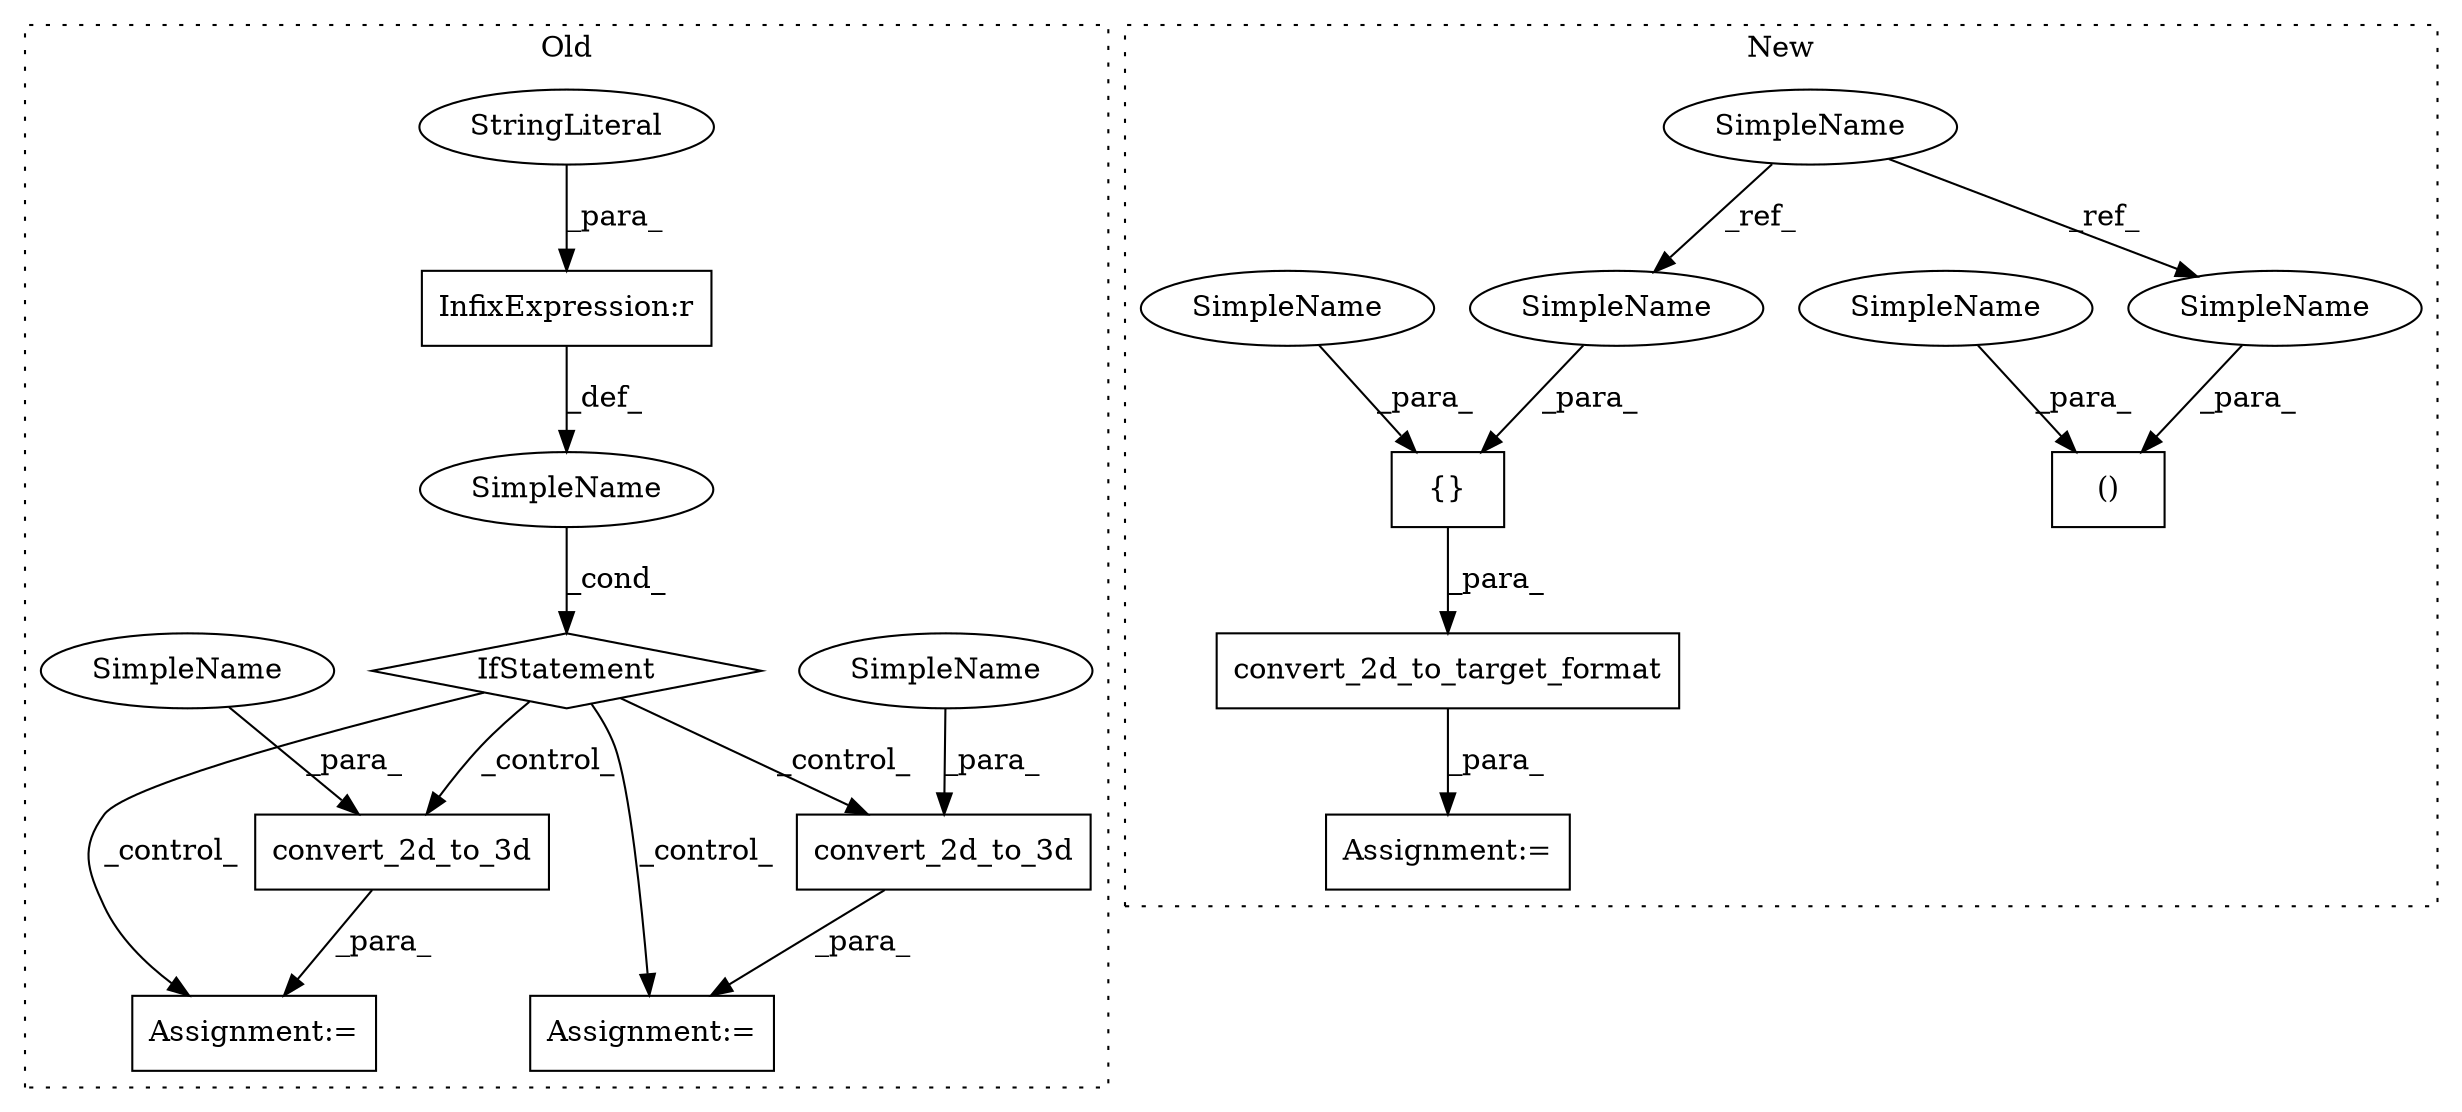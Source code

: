 digraph G {
subgraph cluster0 {
1 [label="convert_2d_to_3d" a="32" s="493,513" l="17,1" shape="box"];
5 [label="InfixExpression:r" a="27" s="468" l="4" shape="box"];
6 [label="convert_2d_to_3d" a="32" s="538,570" l="17,1" shape="box"];
8 [label="IfStatement" a="25" s="458,479" l="4,2" shape="diamond"];
9 [label="SimpleName" a="42" s="" l="" shape="ellipse"];
10 [label="Assignment:=" a="7" s="492" l="1" shape="box"];
11 [label="StringLiteral" a="45" s="472" l="7" shape="ellipse"];
12 [label="Assignment:=" a="7" s="537" l="1" shape="box"];
14 [label="SimpleName" a="42" s="555" l="15" shape="ellipse"];
17 [label="SimpleName" a="42" s="510" l="3" shape="ellipse"];
label = "Old";
style="dotted";
}
subgraph cluster1 {
2 [label="()" a="106" s="513" l="24" shape="box"];
3 [label="SimpleName" a="42" s="361" l="3" shape="ellipse"];
4 [label="{}" a="4" s="576,589" l="1,1" shape="box"];
7 [label="convert_2d_to_target_format" a="32" s="539,597" l="28,1" shape="box"];
13 [label="Assignment:=" a="7" s="537" l="2" shape="box"];
15 [label="SimpleName" a="42" s="513" l="3" shape="ellipse"];
16 [label="SimpleName" a="42" s="577" l="3" shape="ellipse"];
18 [label="SimpleName" a="42" s="529" l="8" shape="ellipse"];
19 [label="SimpleName" a="42" s="581" l="8" shape="ellipse"];
label = "New";
style="dotted";
}
1 -> 10 [label="_para_"];
3 -> 15 [label="_ref_"];
3 -> 16 [label="_ref_"];
4 -> 7 [label="_para_"];
5 -> 9 [label="_def_"];
6 -> 12 [label="_para_"];
7 -> 13 [label="_para_"];
8 -> 1 [label="_control_"];
8 -> 6 [label="_control_"];
8 -> 10 [label="_control_"];
8 -> 12 [label="_control_"];
9 -> 8 [label="_cond_"];
11 -> 5 [label="_para_"];
14 -> 6 [label="_para_"];
15 -> 2 [label="_para_"];
16 -> 4 [label="_para_"];
17 -> 1 [label="_para_"];
18 -> 2 [label="_para_"];
19 -> 4 [label="_para_"];
}